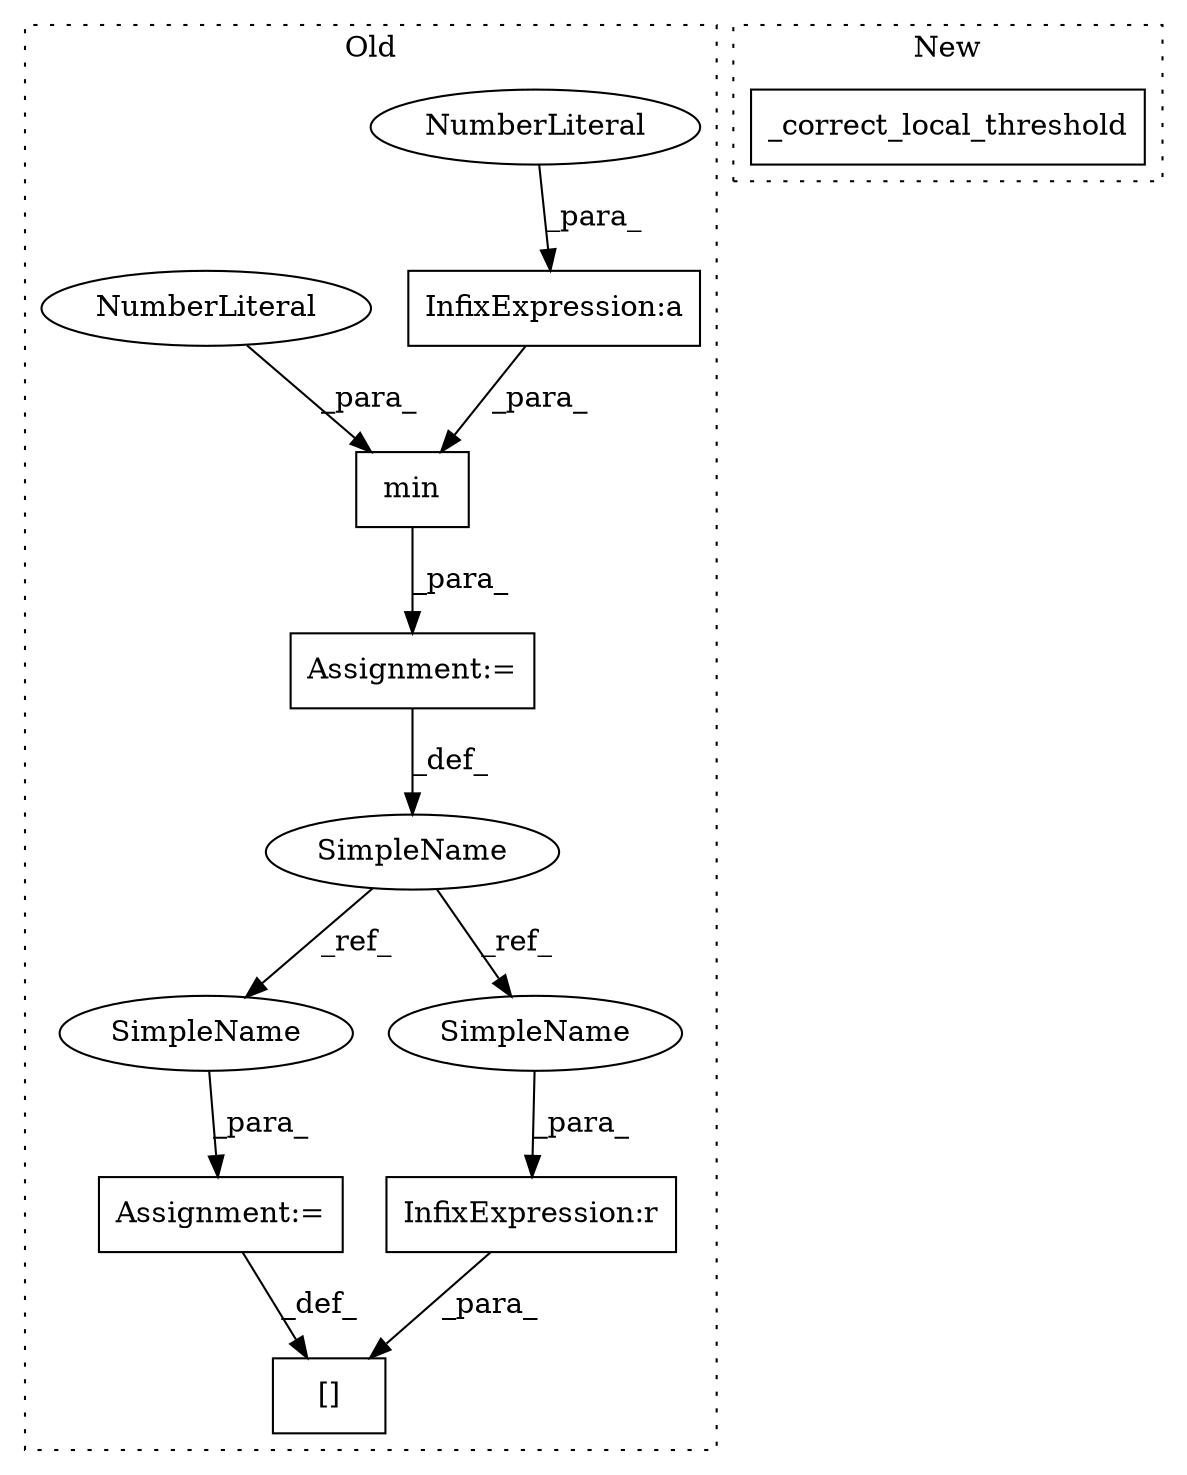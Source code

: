 digraph G {
subgraph cluster0 {
1 [label="min" a="32" s="37570,37601" l="4,1" shape="box"];
3 [label="InfixExpression:a" a="27" s="37581" l="3" shape="box"];
4 [label="NumberLiteral" a="34" s="37578" l="3" shape="ellipse"];
5 [label="[]" a="2" s="37664,37707" l="17,1" shape="box"];
6 [label="InfixExpression:r" a="27" s="37698" l="3" shape="box"];
7 [label="SimpleName" a="42" s="37564" l="5" shape="ellipse"];
8 [label="Assignment:=" a="7" s="37708" l="1" shape="box"];
9 [label="Assignment:=" a="7" s="37569" l="1" shape="box"];
10 [label="NumberLiteral" a="34" s="37574" l="3" shape="ellipse"];
11 [label="SimpleName" a="42" s="37709" l="5" shape="ellipse"];
12 [label="SimpleName" a="42" s="37701" l="5" shape="ellipse"];
label = "Old";
style="dotted";
}
subgraph cluster1 {
2 [label="_correct_local_threshold" a="32" s="41574,41632" l="25,1" shape="box"];
label = "New";
style="dotted";
}
1 -> 9 [label="_para_"];
3 -> 1 [label="_para_"];
4 -> 3 [label="_para_"];
6 -> 5 [label="_para_"];
7 -> 12 [label="_ref_"];
7 -> 11 [label="_ref_"];
8 -> 5 [label="_def_"];
9 -> 7 [label="_def_"];
10 -> 1 [label="_para_"];
11 -> 8 [label="_para_"];
12 -> 6 [label="_para_"];
}